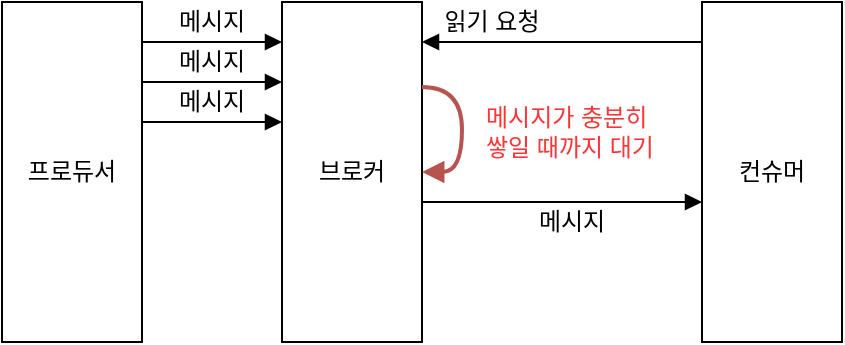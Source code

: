 <mxfile version="24.7.17">
  <diagram name="Page-1" id="WSog11u5qxXGOHOt4G2P">
    <mxGraphModel dx="1114" dy="821" grid="1" gridSize="10" guides="1" tooltips="1" connect="1" arrows="1" fold="1" page="1" pageScale="1" pageWidth="827" pageHeight="1169" math="0" shadow="0">
      <root>
        <mxCell id="0" />
        <mxCell id="1" parent="0" />
        <mxCell id="5NGBl1-ncon2QLn317Wt-1" value="프로듀서" style="rounded=0;whiteSpace=wrap;html=1;" vertex="1" parent="1">
          <mxGeometry x="80" y="40" width="70" height="170" as="geometry" />
        </mxCell>
        <mxCell id="5NGBl1-ncon2QLn317Wt-3" value="브로커" style="rounded=0;whiteSpace=wrap;html=1;" vertex="1" parent="1">
          <mxGeometry x="220" y="40" width="70" height="170" as="geometry" />
        </mxCell>
        <mxCell id="5NGBl1-ncon2QLn317Wt-4" value="" style="endArrow=block;html=1;rounded=0;endFill=1;" edge="1" parent="1">
          <mxGeometry width="50" height="50" relative="1" as="geometry">
            <mxPoint x="150" y="60" as="sourcePoint" />
            <mxPoint x="220" y="60" as="targetPoint" />
          </mxGeometry>
        </mxCell>
        <mxCell id="5NGBl1-ncon2QLn317Wt-5" value="" style="endArrow=block;html=1;rounded=0;endFill=1;" edge="1" parent="1">
          <mxGeometry width="50" height="50" relative="1" as="geometry">
            <mxPoint x="150" y="80" as="sourcePoint" />
            <mxPoint x="220" y="80" as="targetPoint" />
          </mxGeometry>
        </mxCell>
        <mxCell id="5NGBl1-ncon2QLn317Wt-6" value="" style="endArrow=block;html=1;rounded=0;endFill=1;" edge="1" parent="1">
          <mxGeometry width="50" height="50" relative="1" as="geometry">
            <mxPoint x="150" y="100" as="sourcePoint" />
            <mxPoint x="220" y="100" as="targetPoint" />
          </mxGeometry>
        </mxCell>
        <mxCell id="5NGBl1-ncon2QLn317Wt-7" value="" style="endArrow=none;html=1;rounded=0;endFill=0;startArrow=block;startFill=1;" edge="1" parent="1">
          <mxGeometry width="50" height="50" relative="1" as="geometry">
            <mxPoint x="290" y="60" as="sourcePoint" />
            <mxPoint x="430" y="60" as="targetPoint" />
          </mxGeometry>
        </mxCell>
        <mxCell id="5NGBl1-ncon2QLn317Wt-8" value="" style="endArrow=block;html=1;rounded=0;endFill=1;" edge="1" parent="1">
          <mxGeometry width="50" height="50" relative="1" as="geometry">
            <mxPoint x="290" y="140" as="sourcePoint" />
            <mxPoint x="430" y="140" as="targetPoint" />
          </mxGeometry>
        </mxCell>
        <mxCell id="5NGBl1-ncon2QLn317Wt-9" value="컨슈머" style="rounded=0;whiteSpace=wrap;html=1;" vertex="1" parent="1">
          <mxGeometry x="430" y="40" width="70" height="170" as="geometry" />
        </mxCell>
        <mxCell id="5NGBl1-ncon2QLn317Wt-10" style="edgeStyle=orthogonalEdgeStyle;rounded=0;orthogonalLoop=1;jettySize=auto;html=1;entryX=1;entryY=0.5;entryDx=0;entryDy=0;curved=1;exitX=1;exitY=0.25;exitDx=0;exitDy=0;endArrow=block;endFill=1;fillColor=#f8cecc;strokeColor=#b85450;strokeWidth=2;" edge="1" parent="1" source="5NGBl1-ncon2QLn317Wt-3" target="5NGBl1-ncon2QLn317Wt-3">
          <mxGeometry relative="1" as="geometry" />
        </mxCell>
        <mxCell id="5NGBl1-ncon2QLn317Wt-11" value="메시지" style="text;html=1;align=center;verticalAlign=middle;whiteSpace=wrap;rounded=0;" vertex="1" parent="1">
          <mxGeometry x="160" y="40" width="50" height="20" as="geometry" />
        </mxCell>
        <mxCell id="5NGBl1-ncon2QLn317Wt-12" value="메시지" style="text;html=1;align=center;verticalAlign=middle;whiteSpace=wrap;rounded=0;" vertex="1" parent="1">
          <mxGeometry x="160" y="60" width="50" height="20" as="geometry" />
        </mxCell>
        <mxCell id="5NGBl1-ncon2QLn317Wt-13" value="메시지" style="text;html=1;align=center;verticalAlign=middle;whiteSpace=wrap;rounded=0;" vertex="1" parent="1">
          <mxGeometry x="160" y="80" width="50" height="20" as="geometry" />
        </mxCell>
        <mxCell id="5NGBl1-ncon2QLn317Wt-14" value="읽기 요청" style="text;html=1;align=center;verticalAlign=middle;whiteSpace=wrap;rounded=0;" vertex="1" parent="1">
          <mxGeometry x="300" y="40" width="50" height="20" as="geometry" />
        </mxCell>
        <mxCell id="5NGBl1-ncon2QLn317Wt-15" value="메시지가 충분히 쌓일 때까지 대기" style="text;html=1;align=left;verticalAlign=middle;whiteSpace=wrap;rounded=0;fontColor=#FF3333;" vertex="1" parent="1">
          <mxGeometry x="320" y="90" width="90" height="30" as="geometry" />
        </mxCell>
        <mxCell id="5NGBl1-ncon2QLn317Wt-16" value="메시지" style="text;html=1;align=center;verticalAlign=middle;whiteSpace=wrap;rounded=0;" vertex="1" parent="1">
          <mxGeometry x="340" y="140" width="50" height="20" as="geometry" />
        </mxCell>
      </root>
    </mxGraphModel>
  </diagram>
</mxfile>
